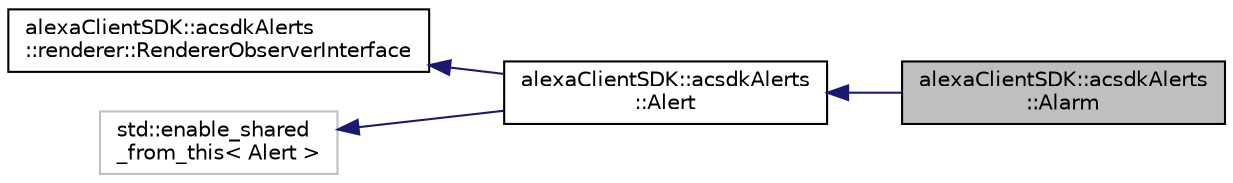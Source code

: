 digraph "alexaClientSDK::acsdkAlerts::Alarm"
{
  edge [fontname="Helvetica",fontsize="10",labelfontname="Helvetica",labelfontsize="10"];
  node [fontname="Helvetica",fontsize="10",shape=record];
  rankdir="LR";
  Node4 [label="alexaClientSDK::acsdkAlerts\l::Alarm",height=0.2,width=0.4,color="black", fillcolor="grey75", style="filled", fontcolor="black"];
  Node5 -> Node4 [dir="back",color="midnightblue",fontsize="10",style="solid",fontname="Helvetica"];
  Node5 [label="alexaClientSDK::acsdkAlerts\l::Alert",height=0.2,width=0.4,color="black", fillcolor="white", style="filled",URL="$classalexa_client_s_d_k_1_1acsdk_alerts_1_1_alert.html"];
  Node6 -> Node5 [dir="back",color="midnightblue",fontsize="10",style="solid",fontname="Helvetica"];
  Node6 [label="alexaClientSDK::acsdkAlerts\l::renderer::RendererObserverInterface",height=0.2,width=0.4,color="black", fillcolor="white", style="filled",URL="$classalexa_client_s_d_k_1_1acsdk_alerts_1_1renderer_1_1_renderer_observer_interface.html"];
  Node7 -> Node5 [dir="back",color="midnightblue",fontsize="10",style="solid",fontname="Helvetica"];
  Node7 [label="std::enable_shared\l_from_this\< Alert \>",height=0.2,width=0.4,color="grey75", fillcolor="white", style="filled"];
}
